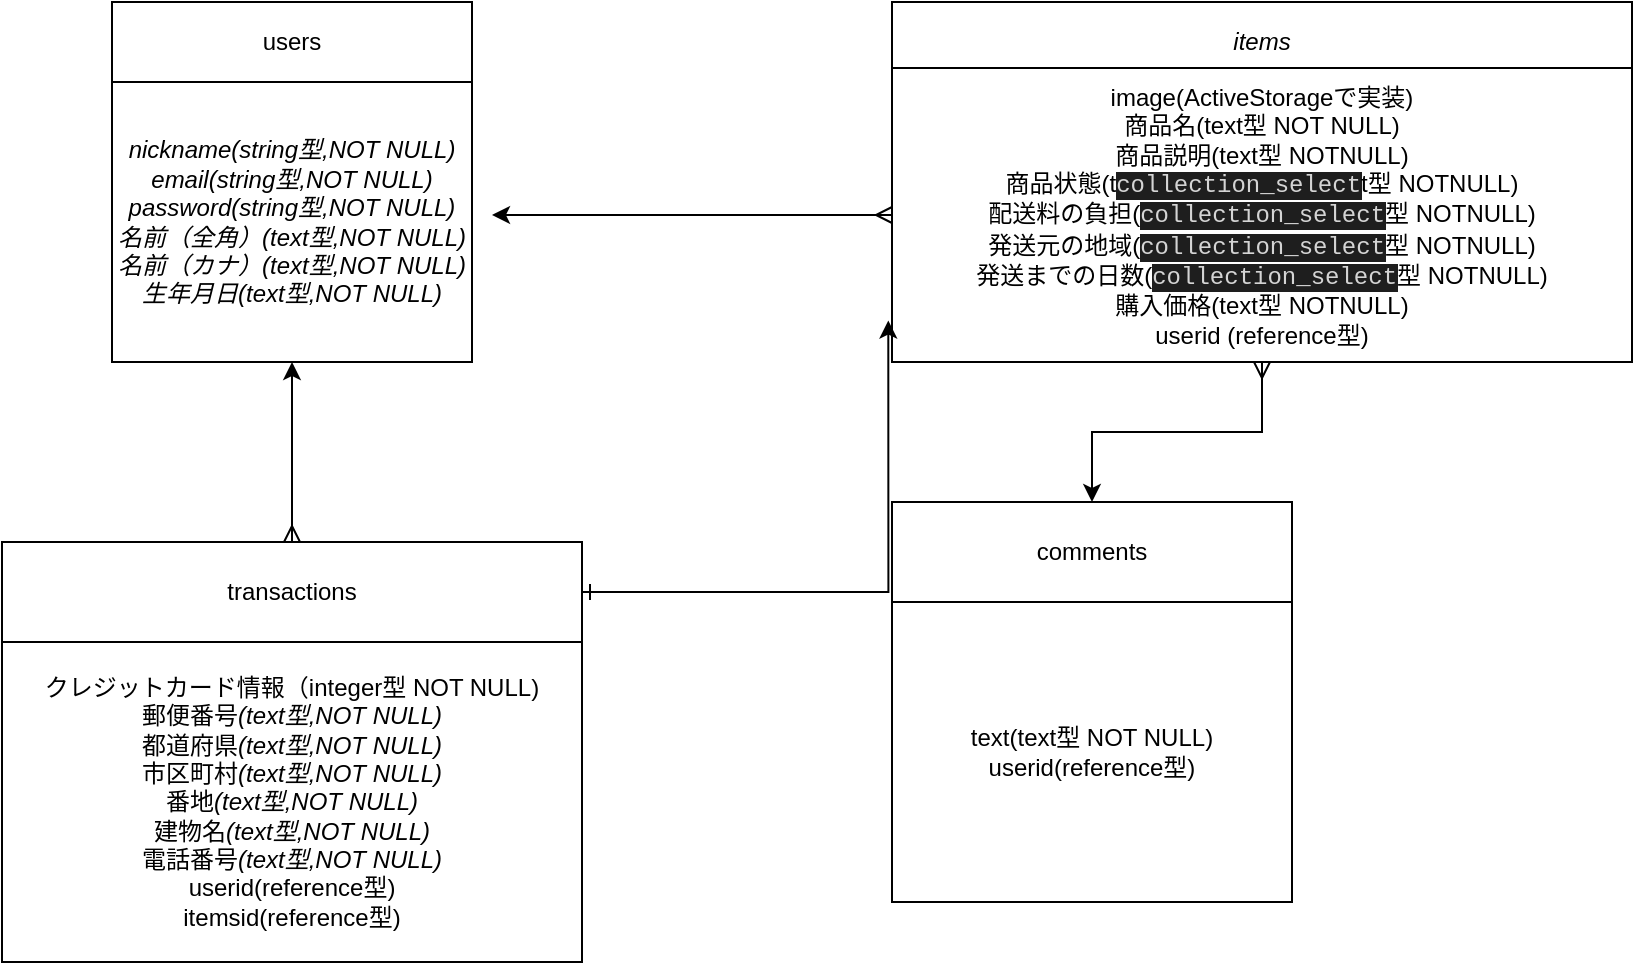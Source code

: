 <mxfile version="13.6.5">
    <diagram id="fj7T1Qq5lwKm0fWL3Xl8" name="ページ1">
        <mxGraphModel dx="569" dy="837" grid="1" gridSize="10" guides="1" tooltips="1" connect="1" arrows="1" fold="1" page="1" pageScale="1" pageWidth="827" pageHeight="1169" math="0" shadow="0">
            <root>
                <mxCell id="0"/>
                <mxCell id="1" parent="0"/>
                <mxCell id="2" value="users" style="whiteSpace=wrap;html=1;align=center;" vertex="1" parent="1">
                    <mxGeometry x="110" y="180" width="180" height="40" as="geometry"/>
                </mxCell>
                <mxCell id="3" value="&lt;i&gt;nickname(string型,NOT NULL)&lt;br&gt;email(string型,NOT NULL)&lt;br&gt;password(&lt;/i&gt;&lt;i&gt;string型,NOT NULL)&lt;/i&gt;&lt;i&gt;&lt;br&gt;名前（全角）(text型,NOT NULL)&lt;br&gt;名前（カナ）&lt;/i&gt;&lt;i&gt;(text型,NOT NULL)&lt;/i&gt;&lt;i&gt;&lt;br&gt;生年月日&lt;/i&gt;&lt;i&gt;(text型,NOT NULL)&lt;/i&gt;&lt;i&gt;&lt;br&gt;&lt;/i&gt;" style="whiteSpace=wrap;html=1;" vertex="1" parent="1">
                    <mxGeometry x="110" y="220" width="180" height="140" as="geometry"/>
                </mxCell>
                <mxCell id="5" value="&lt;i&gt;items&lt;/i&gt;" style="whiteSpace=wrap;html=1;" vertex="1" parent="1">
                    <mxGeometry x="500" y="180" width="370" height="40" as="geometry"/>
                </mxCell>
                <mxCell id="19" style="edgeStyle=orthogonalEdgeStyle;rounded=0;orthogonalLoop=1;jettySize=auto;html=1;startArrow=ERmany;startFill=0;" edge="1" parent="1" source="6">
                    <mxGeometry relative="1" as="geometry">
                        <mxPoint x="300" y="286.5" as="targetPoint"/>
                    </mxGeometry>
                </mxCell>
                <mxCell id="20" style="edgeStyle=orthogonalEdgeStyle;rounded=0;orthogonalLoop=1;jettySize=auto;html=1;entryX=0.5;entryY=0;entryDx=0;entryDy=0;startArrow=ERmany;startFill=0;" edge="1" parent="1" source="6" target="10">
                    <mxGeometry relative="1" as="geometry"/>
                </mxCell>
                <mxCell id="6" value="image(ActiveStorageで実装)&lt;br&gt;商品名(text型 NOT NULL)&lt;br&gt;商品説明(text型 NOTNULL)&lt;br&gt;商品状態(t&lt;span style=&quot;background-color: rgb(30 , 30 , 30) ; color: rgb(212 , 212 , 212) ; font-family: &amp;#34;menlo&amp;#34; , &amp;#34;monaco&amp;#34; , &amp;#34;courier new&amp;#34; , monospace&quot;&gt;collection_select&lt;/span&gt;&lt;span&gt;t型 NOTNULL)&lt;/span&gt;&lt;br&gt;配送料の負担(&lt;span style=&quot;background-color: rgb(30 , 30 , 30) ; color: rgb(212 , 212 , 212) ; font-family: &amp;#34;menlo&amp;#34; , &amp;#34;monaco&amp;#34; , &amp;#34;courier new&amp;#34; , monospace&quot;&gt;collection_select&lt;/span&gt;&lt;span&gt;型 NOTNULL)&lt;/span&gt;&lt;br&gt;発送元の地域(&lt;span style=&quot;background-color: rgb(30 , 30 , 30) ; color: rgb(212 , 212 , 212) ; font-family: &amp;#34;menlo&amp;#34; , &amp;#34;monaco&amp;#34; , &amp;#34;courier new&amp;#34; , monospace&quot;&gt;collection_select&lt;/span&gt;&lt;span&gt;型 NOTNULL)&lt;/span&gt;&lt;br&gt;発送までの日数(&lt;span style=&quot;background-color: rgb(30 , 30 , 30) ; color: rgb(212 , 212 , 212) ; font-family: &amp;#34;menlo&amp;#34; , &amp;#34;monaco&amp;#34; , &amp;#34;courier new&amp;#34; , monospace&quot;&gt;collection_select&lt;/span&gt;&lt;span&gt;型 NOTNULL)&lt;/span&gt;&lt;br&gt;購入価格(text型 NOTNULL)&lt;br&gt;userid (reference型)" style="whiteSpace=wrap;html=1;" vertex="1" parent="1">
                    <mxGeometry x="500" y="213" width="370" height="147" as="geometry"/>
                </mxCell>
                <mxCell id="24" style="edgeStyle=orthogonalEdgeStyle;rounded=0;orthogonalLoop=1;jettySize=auto;html=1;entryX=0.5;entryY=1;entryDx=0;entryDy=0;startArrow=ERmany;startFill=0;" edge="1" parent="1" source="8" target="3">
                    <mxGeometry relative="1" as="geometry"/>
                </mxCell>
                <mxCell id="26" style="edgeStyle=orthogonalEdgeStyle;rounded=0;orthogonalLoop=1;jettySize=auto;html=1;exitX=1;exitY=0.5;exitDx=0;exitDy=0;startArrow=ERone;startFill=0;entryX=-0.005;entryY=0.859;entryDx=0;entryDy=0;entryPerimeter=0;" edge="1" parent="1" source="8" target="6">
                    <mxGeometry relative="1" as="geometry">
                        <mxPoint x="430" y="332" as="targetPoint"/>
                    </mxGeometry>
                </mxCell>
                <mxCell id="8" value="transactions" style="whiteSpace=wrap;html=1;" vertex="1" parent="1">
                    <mxGeometry x="55" y="450" width="290" height="50" as="geometry"/>
                </mxCell>
                <mxCell id="9" value="クレジットカード情報（integer型 NOT NULL)&lt;br&gt;郵便番号&lt;i&gt;(text型,NOT NULL)&lt;/i&gt;&lt;br&gt;都道府県&lt;i&gt;(text型,NOT NULL)&lt;/i&gt;&lt;br&gt;市区町村&lt;i&gt;(text型,NOT NULL)&lt;/i&gt;&lt;br&gt;番地&lt;i&gt;(text型,NOT NULL)&lt;/i&gt;&lt;br&gt;建物名&lt;i&gt;(text型,NOT NULL)&lt;/i&gt;&lt;br&gt;電話番号&lt;i&gt;(text型,NOT NULL)&lt;/i&gt;&lt;br&gt;userid(reference型)&lt;br&gt;itemsid(reference型)" style="whiteSpace=wrap;html=1;" vertex="1" parent="1">
                    <mxGeometry x="55" y="500" width="290" height="160" as="geometry"/>
                </mxCell>
                <mxCell id="10" value="comments" style="whiteSpace=wrap;html=1;" vertex="1" parent="1">
                    <mxGeometry x="500" y="430" width="200" height="50" as="geometry"/>
                </mxCell>
                <mxCell id="11" value="text(text型 NOT NULL)&lt;br&gt;userid(reference型)" style="whiteSpace=wrap;html=1;" vertex="1" parent="1">
                    <mxGeometry x="500" y="480" width="200" height="150" as="geometry"/>
                </mxCell>
            </root>
        </mxGraphModel>
    </diagram>
</mxfile>